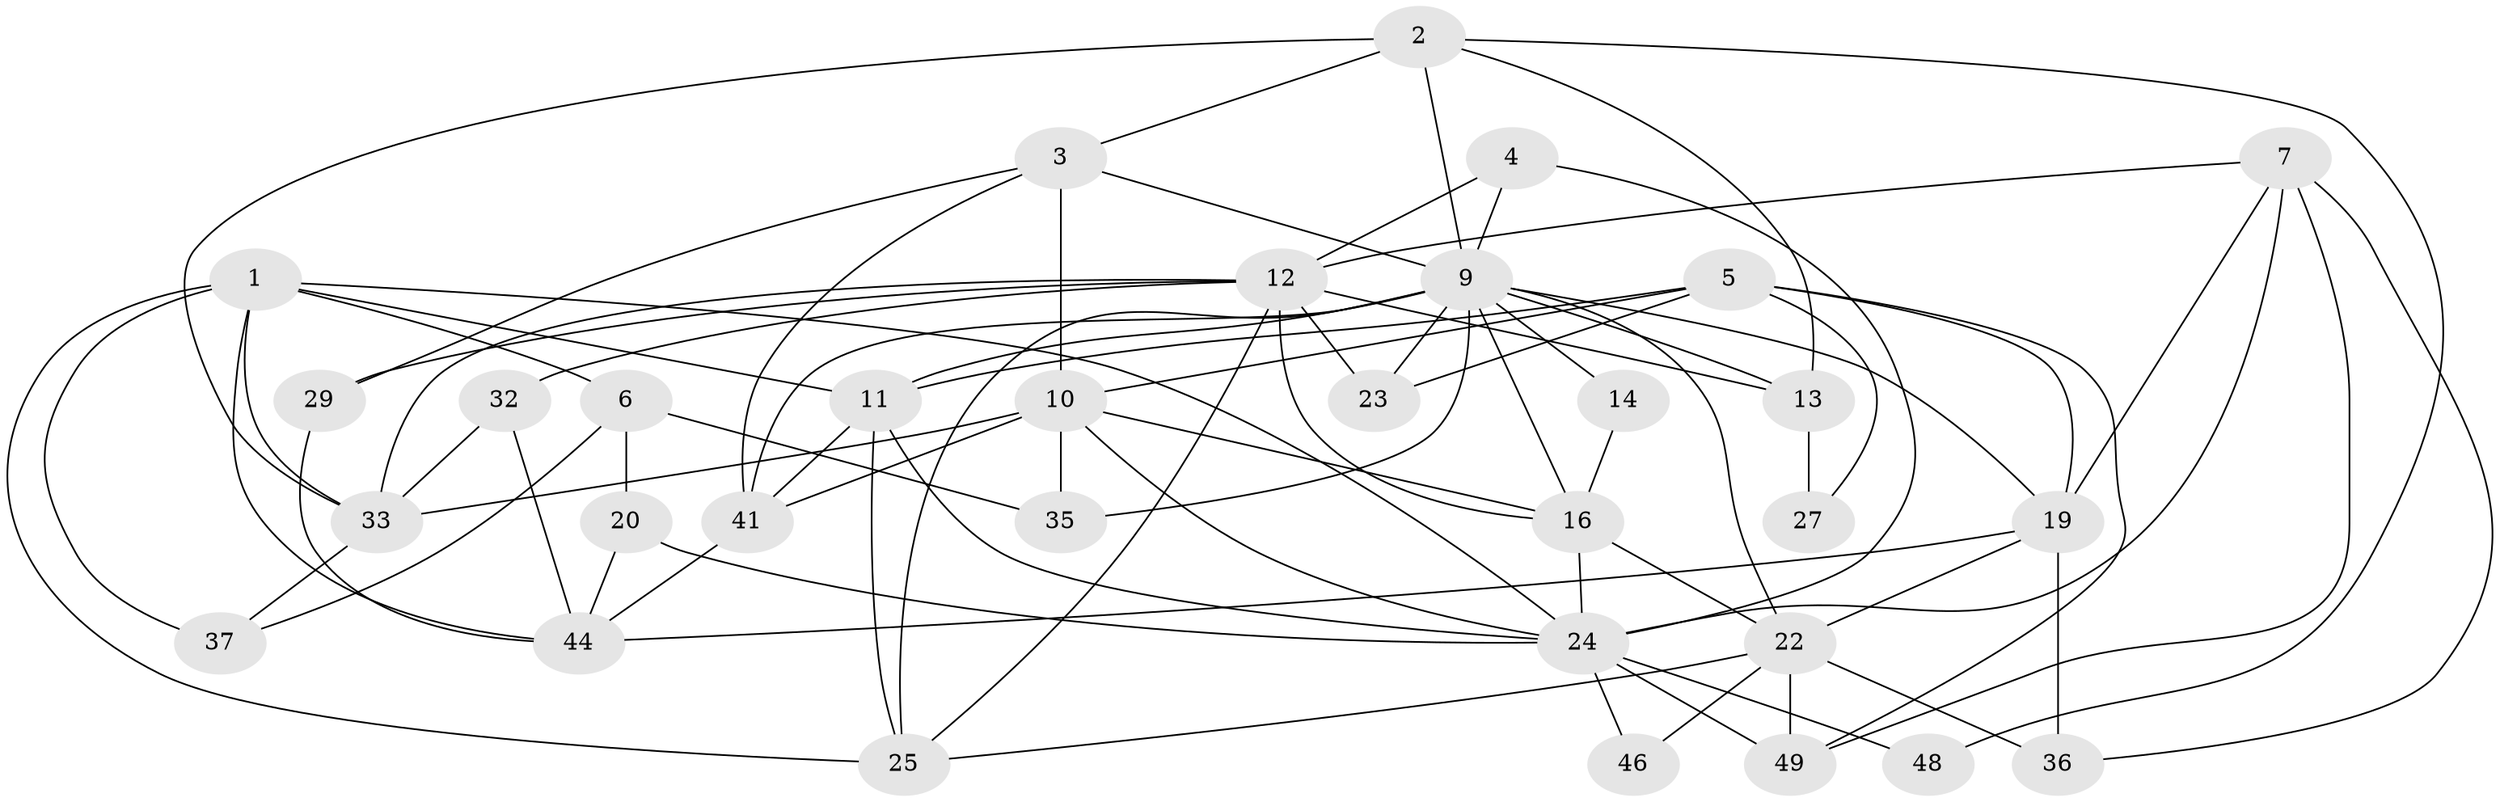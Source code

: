 // original degree distribution, {5: 0.23529411764705882, 4: 0.21568627450980393, 2: 0.13725490196078433, 3: 0.3137254901960784, 11: 0.0196078431372549, 6: 0.058823529411764705, 9: 0.0196078431372549}
// Generated by graph-tools (version 1.1) at 2025/11/02/27/25 16:11:17]
// undirected, 32 vertices, 79 edges
graph export_dot {
graph [start="1"]
  node [color=gray90,style=filled];
  1 [super="+31"];
  2 [super="+28"];
  3 [super="+17"];
  4 [super="+43"];
  5 [super="+8"];
  6 [super="+30"];
  7 [super="+15"];
  9 [super="+34"];
  10 [super="+39"];
  11 [super="+18"];
  12 [super="+26"];
  13;
  14;
  16 [super="+50"];
  19 [super="+21"];
  20;
  22 [super="+45"];
  23;
  24 [super="+47"];
  25 [super="+42"];
  27 [super="+40"];
  29;
  32;
  33 [super="+38"];
  35;
  36;
  37;
  41;
  44 [super="+51"];
  46;
  48;
  49;
  1 -- 11;
  1 -- 33;
  1 -- 37 [weight=2];
  1 -- 6;
  1 -- 24;
  1 -- 25;
  1 -- 44;
  2 -- 33;
  2 -- 3;
  2 -- 9;
  2 -- 48;
  2 -- 13;
  3 -- 9;
  3 -- 41;
  3 -- 29;
  3 -- 10;
  4 -- 24;
  4 -- 9;
  4 -- 12;
  5 -- 49;
  5 -- 27;
  5 -- 23;
  5 -- 10;
  5 -- 11;
  5 -- 19;
  6 -- 20;
  6 -- 35;
  6 -- 37;
  7 -- 12;
  7 -- 49;
  7 -- 19;
  7 -- 24;
  7 -- 36;
  9 -- 13;
  9 -- 19;
  9 -- 22;
  9 -- 23;
  9 -- 35;
  9 -- 41;
  9 -- 11;
  9 -- 14;
  9 -- 25;
  9 -- 16;
  10 -- 16;
  10 -- 35;
  10 -- 24;
  10 -- 41;
  10 -- 33;
  11 -- 24;
  11 -- 25;
  11 -- 41;
  12 -- 32;
  12 -- 23;
  12 -- 29;
  12 -- 16;
  12 -- 33;
  12 -- 25;
  12 -- 13;
  13 -- 27 [weight=2];
  14 -- 16;
  16 -- 24;
  16 -- 22;
  19 -- 36;
  19 -- 44;
  19 -- 22 [weight=2];
  20 -- 24;
  20 -- 44;
  22 -- 46;
  22 -- 49 [weight=2];
  22 -- 36;
  22 -- 25;
  24 -- 49;
  24 -- 46;
  24 -- 48;
  29 -- 44;
  32 -- 44;
  32 -- 33;
  33 -- 37;
  41 -- 44;
}
